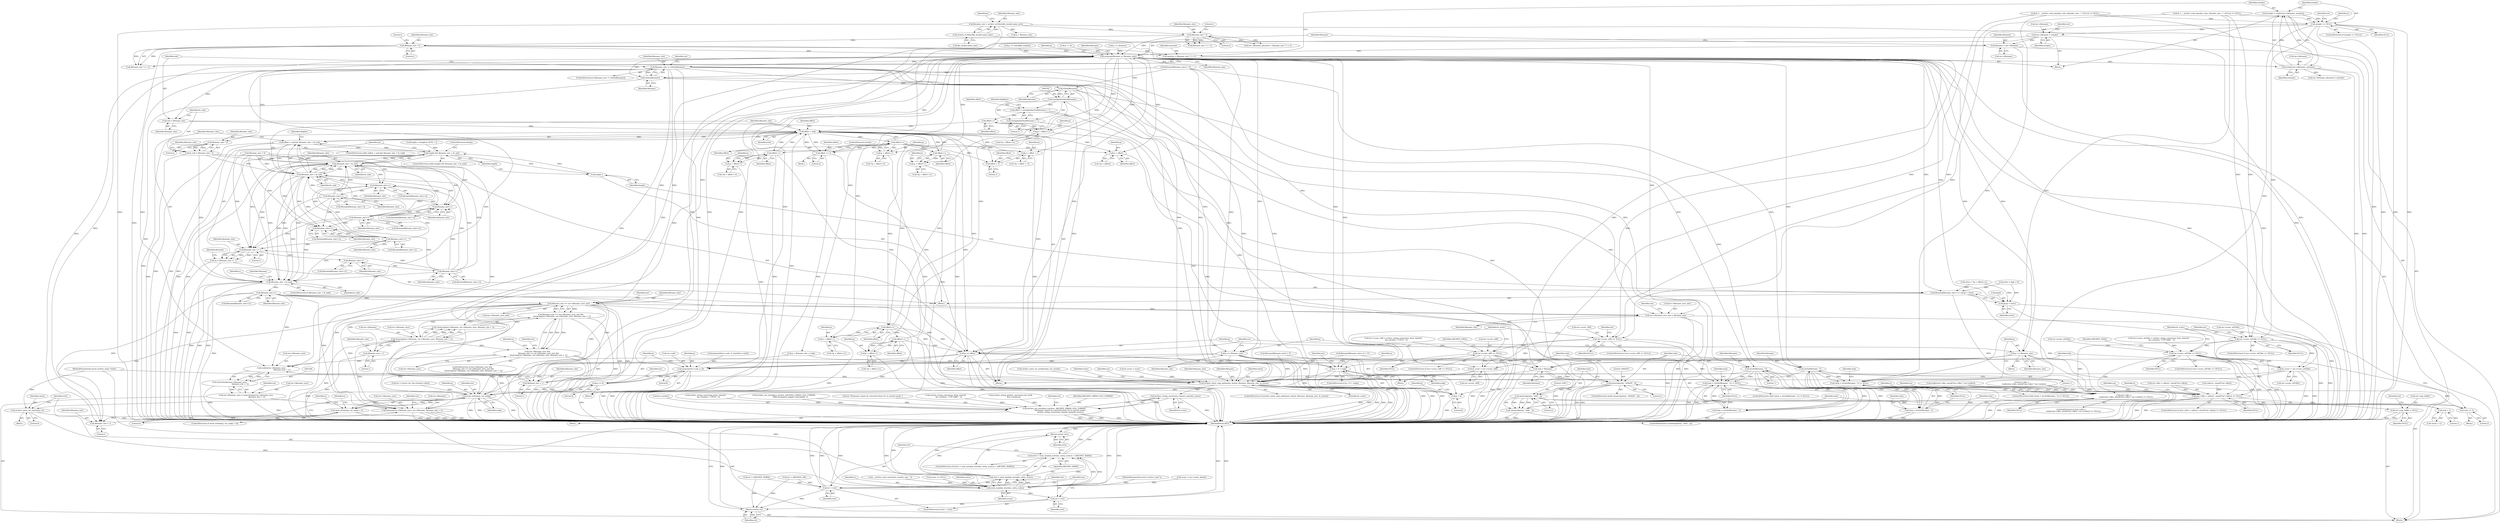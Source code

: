 digraph "0_libarchive_5562545b5562f6d12a4ef991fae158bf4ccf92b6@API" {
"1000664" [label="(Call,newptr = realloc(rar->filename, newsize))"];
"1000666" [label="(Call,realloc(rar->filename, newsize))"];
"1000657" [label="(Call,newsize = filename_size * 2 + 2)"];
"1000660" [label="(Call,filename_size * 2)"];
"1000650" [label="(Call,filename_size * 2)"];
"1000622" [label="(Call,filename_size = archive_le16dec(file_header.name_size))"];
"1000624" [label="(Call,archive_le16dec(file_header.name_size))"];
"1000672" [label="(Call,newptr == NULL)"];
"1000685" [label="(Call,rar->filename = newptr)"];
"1000695" [label="(Call,filename = rar->filename)"];
"1000700" [label="(Call,memcpy(filename, p, filename_size))"];
"1000717" [label="(Call,filename_size != strlen(filename))"];
"1000727" [label="(Call,end = filename_size)"];
"1000761" [label="(Call,offset < end)"];
"1000760" [label="(Call,offset < end && filename_size < fn_end)"];
"1000896" [label="(Call,length && filename_size < fn_end)"];
"1000924" [label="(Call,length--)"];
"1000777" [label="(Call,offset++)"];
"1000775" [label="(Call,p + offset++)"];
"1000807" [label="(Call,offset++)"];
"1000805" [label="(Call,p + offset++)"];
"1001007" [label="(Call,p += offset)"];
"1001344" [label="(Call,p + 8 > endp)"];
"1001377" [label="(Call,read_exttime(p, rar, endp))"];
"1001376" [label="(Call,read_exttime(p, rar, endp) < 0)"];
"1001345" [label="(Call,p + 8)"];
"1001359" [label="(Call,memcpy(rar->salt, p, 8))"];
"1001365" [label="(Call,p += 8)"];
"1000825" [label="(Call,offset++)"];
"1000823" [label="(Call,p + offset++)"];
"1000835" [label="(Call,p + offset + 1)"];
"1000837" [label="(Call,offset + 1)"];
"1000846" [label="(Call,p + offset)"];
"1000849" [label="(Call,offset += 2)"];
"1000863" [label="(Call,offset++)"];
"1000861" [label="(Call,p + offset++)"];
"1000875" [label="(Call,offset++)"];
"1000873" [label="(Call,p + offset++)"];
"1000732" [label="(Call,filename_size * 2)"];
"1000730" [label="(Call,fn_end = filename_size * 2)"];
"1000764" [label="(Call,filename_size < fn_end)"];
"1000796" [label="(Call,filename_size++)"];
"1000802" [label="(Call,filename_size++)"];
"1000814" [label="(Call,filename_size++)"];
"1000820" [label="(Call,filename_size++)"];
"1000832" [label="(Call,filename_size++)"];
"1000843" [label="(Call,filename_size++)"];
"1000898" [label="(Call,filename_size < fn_end)"];
"1000905" [label="(Call,filename_size >> 1)"];
"1000903" [label="(Call,cp = filename_size >> 1)"];
"1000911" [label="(Call,filename_size++)"];
"1000917" [label="(Call,filename_size++)"];
"1000928" [label="(Call,filename_size > fn_end)"];
"1000944" [label="(Call,filename_size++)"];
"1001084" [label="(Call,filename_size == rar->filename_save_size)"];
"1001083" [label="(Call,filename_size == rar->filename_save_size &&\n    !memcmp(rar->filename, rar->filename_save, filename_size + 1))"];
"1001079" [label="(Call,rar->filename_save &&\n    filename_size == rar->filename_save_size &&\n    !memcmp(rar->filename, rar->filename_save, filename_size + 1))"];
"1001247" [label="(Call,realloc(rar->filename_save,\n                                      filename_size + 1))"];
"1001245" [label="(Call,(char*)realloc(rar->filename_save,\n                                      filename_size + 1))"];
"1001241" [label="(Call,rar->filename_save = (char*)realloc(rar->filename_save,\n                                      filename_size + 1))"];
"1001254" [label="(Call,memcpy(rar->filename_save, rar->filename, filename_size + 1))"];
"1001090" [label="(Call,memcmp(rar->filename, rar->filename_save, filename_size + 1))"];
"1001089" [label="(Call,!memcmp(rar->filename, rar->filename_save, filename_size + 1))"];
"1001097" [label="(Call,filename_size + 1)"];
"1001251" [label="(Call,filename_size + 1)"];
"1001261" [label="(Call,filename_size + 1)"];
"1001264" [label="(Call,rar->filename_save_size = filename_size)"];
"1001661" [label="(Call,archive_entry_copy_pathname_l(entry, filename, filename_size, fn_sconv))"];
"1001688" [label="(Call,archive_string_conversion_charset_name(fn_sconv))"];
"1001681" [label="(Call,archive_set_error(&a->archive, ARCHIVE_ERRNO_FILE_FORMAT,\n                      \"Pathname cannot be converted from %s to current locale.\",\n                      archive_string_conversion_charset_name(fn_sconv)))"];
"1001707" [label="(Call,archive_entry_set_size(entry, 0))"];
"1001714" [label="(Call,read_symlink_stored(a, entry, sconv))"];
"1001711" [label="(Call,(ret2 = read_symlink_stored(a, entry, sconv)) < (ARCHIVE_WARN))"];
"1001712" [label="(Call,ret2 = read_symlink_stored(a, entry, sconv))"];
"1001719" [label="(Return,return ret2;)"];
"1001722" [label="(Call,ret > ret2)"];
"1001725" [label="(Call,ret = ret2)"];
"1001739" [label="(Return,return ret;)"];
"1001055" [label="(Call,p += filename_size)"];
"1000719" [label="(Call,strlen(filename))"];
"1000743" [label="(Call,strlen(filename))"];
"1000741" [label="(Call,(unsigned)strlen(filename))"];
"1000738" [label="(Call,offset = (unsigned)strlen(filename) + 1)"];
"1000751" [label="(Call,offset++)"];
"1000749" [label="(Call,p + offset++)"];
"1000740" [label="(Call,(unsigned)strlen(filename) + 1)"];
"1000983" [label="(Call,strp = filename)"];
"1000987" [label="(Call,memcmp(strp, \"\x00\x00\", 2))"];
"1000994" [label="(Call,memcmp(strp, \"\x00\\\", 2))"];
"1000993" [label="(Call,!memcmp(strp, \"\x00\\\", 2))"];
"1001000" [label="(Call,strp + 1)"];
"1001004" [label="(Call,strp += 2)"];
"1001047" [label="(Call,strchr(filename, '\\'))"];
"1001044" [label="(Call,(strp = strchr(filename, '\\')) != NULL)"];
"1001124" [label="(Call,(rar->dbo =\n        realloc(rar->dbo, sizeof(*rar->dbo) * rar->nodes)) == NULL)"];
"1001274" [label="(Call,(rar->dbo = calloc(1, sizeof(*rar->dbo))) == NULL)"];
"1001580" [label="(Call,rar->unp_buffer = NULL)"];
"1001045" [label="(Call,strp = strchr(filename, '\\'))"];
"1000914" [label="(Call,filename[filename_size++] = p[cp] + extra)"];
"1000919" [label="(Call,p[cp] + extra)"];
"1001067" [label="(Call,strchr(filename, '\\'))"];
"1001064" [label="(Call,(strp = strchr(filename, '\\')) != NULL)"];
"1001065" [label="(Call,strp = strchr(filename, '\\'))"];
"1001075" [label="(Call,p += filename_size)"];
"1000953" [label="(Call,rar->sconv_utf16be == NULL)"];
"1000971" [label="(Call,rar->sconv_utf16be == NULL)"];
"1000978" [label="(Call,fn_sconv = rar->sconv_utf16be)"];
"1001013" [label="(Call,rar->sconv_utf8 == NULL)"];
"1001031" [label="(Call,rar->sconv_utf8 == NULL)"];
"1001038" [label="(Call,fn_sconv = rar->sconv_utf8)"];
"1001360" [label="(Call,rar->salt)"];
"1000629" [label="(Call,p + filename_size > endp)"];
"1001682" [label="(Call,&a->archive)"];
"1001252" [label="(Identifier,filename_size)"];
"1000745" [label="(Literal,1)"];
"1001080" [label="(Call,rar->filename_save)"];
"1000118" [label="(MethodParameterIn,struct archive_read *a)"];
"1001053" [label="(Identifier,strp)"];
"1000888" [label="(Call,length = (length & 0x7f) + 2)"];
"1000731" [label="(Identifier,fn_end)"];
"1001256" [label="(Identifier,rar)"];
"1001057" [label="(Identifier,filename_size)"];
"1000997" [label="(Literal,2)"];
"1001069" [label="(Literal,'\\')"];
"1000690" [label="(Call,rar->filename_allocated = newsize)"];
"1001079" [label="(Call,rar->filename_save &&\n    filename_size == rar->filename_save_size &&\n    !memcmp(rar->filename, rar->filename_save, filename_size + 1))"];
"1000739" [label="(Identifier,offset)"];
"1001147" [label="(Identifier,a)"];
"1001342" [label="(Block,)"];
"1001377" [label="(Call,read_exttime(p, rar, endp))"];
"1000736" [label="(Identifier,filename_size)"];
"1001014" [label="(Call,rar->sconv_utf8)"];
"1001075" [label="(Call,p += filename_size)"];
"1000824" [label="(Identifier,p)"];
"1000664" [label="(Call,newptr = realloc(rar->filename, newsize))"];
"1001247" [label="(Call,realloc(rar->filename_save,\n                                      filename_size + 1))"];
"1000818" [label="(Call,filename[filename_size++])"];
"1000972" [label="(Call,rar->sconv_utf16be)"];
"1000743" [label="(Call,strlen(filename))"];
"1001255" [label="(Call,rar->filename_save)"];
"1001102" [label="(Identifier,a)"];
"1001023" [label="(Call,archive_string_conversion_from_charset(\n           &a->archive, \"UTF-8\", 1))"];
"1000984" [label="(Identifier,strp)"];
"1000991" [label="(Block,)"];
"1001348" [label="(Identifier,endp)"];
"1000834" [label="(Call,*(p + offset + 1))"];
"1000732" [label="(Call,filename_size * 2)"];
"1000906" [label="(Identifier,filename_size)"];
"1000832" [label="(Call,filename_size++)"];
"1000625" [label="(Call,file_header.name_size)"];
"1000975" [label="(Identifier,NULL)"];
"1000943" [label="(Identifier,filename)"];
"1001248" [label="(Call,rar->filename_save)"];
"1000954" [label="(Call,rar->sconv_utf16be)"];
"1001707" [label="(Call,archive_entry_set_size(entry, 0))"];
"1001724" [label="(Identifier,ret2)"];
"1000920" [label="(Call,p[cp])"];
"1001731" [label="(Identifier,rar)"];
"1001301" [label="(Identifier,rar)"];
"1000843" [label="(Call,filename_size++)"];
"1001662" [label="(Identifier,entry)"];
"1001242" [label="(Call,rar->filename_save)"];
"1001371" [label="(Identifier,rar)"];
"1001002" [label="(Literal,1)"];
"1000977" [label="(Identifier,ARCHIVE_FATAL)"];
"1001037" [label="(Identifier,ARCHIVE_FATAL)"];
"1001124" [label="(Call,(rar->dbo =\n        realloc(rar->dbo, sizeof(*rar->dbo) * rar->nodes)) == NULL)"];
"1000928" [label="(Call,filename_size > fn_end)"];
"1000761" [label="(Call,offset < end)"];
"1001046" [label="(Identifier,strp)"];
"1000718" [label="(Identifier,filename_size)"];
"1001092" [label="(Identifier,rar)"];
"1001584" [label="(Identifier,NULL)"];
"1001580" [label="(Call,rar->unp_buffer = NULL)"];
"1000860" [label="(Call,*(p + offset++))"];
"1000750" [label="(Identifier,p)"];
"1001727" [label="(Identifier,ret2)"];
"1000979" [label="(Identifier,fn_sconv)"];
"1000695" [label="(Call,filename = rar->filename)"];
"1001364" [label="(Literal,8)"];
"1001710" [label="(ControlStructure,if ((ret2 = read_symlink_stored(a, entry, sconv)) < (ARCHIVE_WARN)))"];
"1000765" [label="(Identifier,filename_size)"];
"1000687" [label="(Identifier,rar)"];
"1001345" [label="(Call,p + 8)"];
"1000666" [label="(Call,realloc(rar->filename, newsize))"];
"1000808" [label="(Identifier,offset)"];
"1000121" [label="(Block,)"];
"1001253" [label="(Literal,1)"];
"1000822" [label="(Call,*(p + offset++))"];
"1001045" [label="(Call,strp = strchr(filename, '\\'))"];
"1001712" [label="(Call,ret2 = read_symlink_stored(a, entry, sconv))"];
"1001741" [label="(MethodReturn,RET)"];
"1000988" [label="(Identifier,strp)"];
"1001078" [label="(ControlStructure,if (rar->filename_save &&\n    filename_size == rar->filename_save_size &&\n    !memcmp(rar->filename, rar->filename_save, filename_size + 1)))"];
"1000471" [label="(Call,archive_set_error(&a->archive, ARCHIVE_ERRNO_FILE_FORMAT,\n                      \"RAR encryption support unavailable.\"))"];
"1001660" [label="(ControlStructure,if (archive_entry_copy_pathname_l(entry, filename, filename_size, fn_sconv)))"];
"1001687" [label="(Literal,\"Pathname cannot be converted from %s to current locale.\")"];
"1001243" [label="(Identifier,rar)"];
"1000696" [label="(Identifier,filename)"];
"1001089" [label="(Call,!memcmp(rar->filename, rar->filename_save, filename_size + 1))"];
"1000863" [label="(Call,offset++)"];
"1000897" [label="(Identifier,length)"];
"1000980" [label="(Call,rar->sconv_utf16be)"];
"1000622" [label="(Call,filename_size = archive_le16dec(file_header.name_size))"];
"1000686" [label="(Call,rar->filename)"];
"1000776" [label="(Identifier,p)"];
"1001271" [label="(Identifier,rar)"];
"1000839" [label="(Literal,1)"];
"1001043" [label="(ControlStructure,while ((strp = strchr(filename, '\\')) != NULL))"];
"1001005" [label="(Identifier,strp)"];
"1001059" [label="(Block,)"];
"1000944" [label="(Call,filename_size++)"];
"1000735" [label="(Call,filename_size = 0)"];
"1000947" [label="(Call,filename[filename_size] = '\0')"];
"1000674" [label="(Identifier,NULL)"];
"1000717" [label="(Call,filename_size != strlen(filename))"];
"1000812" [label="(Call,filename[filename_size++])"];
"1000749" [label="(Call,p + offset++)"];
"1000425" [label="(Call,p += sizeof(file_header))"];
"1001359" [label="(Call,memcpy(rar->salt, p, 8))"];
"1001157" [label="(Identifier,rar)"];
"1001076" [label="(Identifier,p)"];
"1000702" [label="(Identifier,p)"];
"1001035" [label="(Identifier,NULL)"];
"1001032" [label="(Call,rar->sconv_utf8)"];
"1000797" [label="(Identifier,filename_size)"];
"1000651" [label="(Identifier,filename_size)"];
"1000926" [label="(ControlStructure,break;)"];
"1000727" [label="(Call,end = filename_size)"];
"1001581" [label="(Call,rar->unp_buffer)"];
"1001291" [label="(Identifier,a)"];
"1000959" [label="(Call,rar->sconv_utf16be = archive_string_conversion_from_charset(\n           &a->archive, \"UTF-16BE\", 1))"];
"1000663" [label="(Literal,2)"];
"1001070" [label="(Identifier,NULL)"];
"1001688" [label="(Call,archive_string_conversion_charset_name(fn_sconv))"];
"1000963" [label="(Call,archive_string_conversion_from_charset(\n           &a->archive, \"UTF-16BE\", 1))"];
"1001286" [label="(Identifier,NULL)"];
"1001361" [label="(Identifier,rar)"];
"1000704" [label="(Call,filename[filename_size] = '\0')"];
"1000183" [label="(Call,sconv = rar->sconv_default)"];
"1000805" [label="(Call,p + offset++)"];
"1000747" [label="(Identifier,highbyte)"];
"1000900" [label="(Identifier,fn_end)"];
"1000624" [label="(Call,archive_le16dec(file_header.name_size))"];
"1000173" [label="(Call,archive_string_default_conversion_for_read(\n            &(a->archive)))"];
"1001266" [label="(Identifier,rar)"];
"1000734" [label="(Literal,2)"];
"1000740" [label="(Call,(unsigned)strlen(filename) + 1)"];
"1001019" [label="(Call,rar->sconv_utf8 = archive_string_conversion_from_charset(\n           &a->archive, \"UTF-8\", 1))"];
"1000983" [label="(Call,strp = filename)"];
"1001066" [label="(Identifier,strp)"];
"1001720" [label="(Identifier,ret2)"];
"1001376" [label="(Call,read_exttime(p, rar, endp) < 0)"];
"1001004" [label="(Call,strp += 2)"];
"1001021" [label="(Identifier,rar)"];
"1000909" [label="(Call,filename[filename_size++])"];
"1001055" [label="(Call,p += filename_size)"];
"1000826" [label="(Identifier,offset)"];
"1000144" [label="(Call,rar = (struct rar *)(a->format->data))"];
"1000741" [label="(Call,(unsigned)strlen(filename))"];
"1000733" [label="(Identifier,filename_size)"];
"1001085" [label="(Identifier,filename_size)"];
"1000904" [label="(Identifier,cp)"];
"1000883" [label="(Call,extra = high = 0)"];
"1001047" [label="(Call,strchr(filename, '\\'))"];
"1000847" [label="(Identifier,p)"];
"1000907" [label="(Literal,1)"];
"1001261" [label="(Call,filename_size + 1)"];
"1000864" [label="(Identifier,offset)"];
"1000995" [label="(Identifier,strp)"];
"1000719" [label="(Call,strlen(filename))"];
"1001719" [label="(Return,return ret2;)"];
"1000728" [label="(Identifier,end)"];
"1000914" [label="(Call,filename[filename_size++] = p[cp] + extra)"];
"1000796" [label="(Call,filename_size++)"];
"1001353" [label="(Identifier,a)"];
"1001718" [label="(Identifier,ARCHIVE_WARN)"];
"1000837" [label="(Call,offset + 1)"];
"1000762" [label="(Identifier,offset)"];
"1000658" [label="(Identifier,newsize)"];
"1000791" [label="(Block,)"];
"1000654" [label="(Block,)"];
"1000667" [label="(Call,rar->filename)"];
"1001740" [label="(Identifier,ret)"];
"1000794" [label="(Call,filename[filename_size++])"];
"1001099" [label="(Literal,1)"];
"1000989" [label="(Literal,\"\x00\x00\")"];
"1000917" [label="(Call,filename_size++)"];
"1000665" [label="(Identifier,newptr)"];
"1001086" [label="(Call,rar->filename_save_size)"];
"1001254" [label="(Call,memcpy(rar->filename_save, rar->filename, filename_size + 1))"];
"1000833" [label="(Identifier,filename_size)"];
"1000512" [label="(Call,p += 4)"];
"1000759" [label="(ControlStructure,while (offset < end && filename_size < fn_end))"];
"1000766" [label="(Identifier,fn_end)"];
"1001000" [label="(Call,strp + 1)"];
"1001661" [label="(Call,archive_entry_copy_pathname_l(entry, filename, filename_size, fn_sconv))"];
"1000653" [label="(Literal,2)"];
"1001064" [label="(Call,(strp = strchr(filename, '\\')) != NULL)"];
"1001691" [label="(Identifier,ret)"];
"1000925" [label="(Identifier,length)"];
"1000861" [label="(Call,p + offset++)"];
"1000807" [label="(Call,offset++)"];
"1000851" [label="(Literal,2)"];
"1001386" [label="(Identifier,a)"];
"1001040" [label="(Call,rar->sconv_utf8)"];
"1001038" [label="(Call,fn_sconv = rar->sconv_utf8)"];
"1000845" [label="(Call,*(p + offset))"];
"1000915" [label="(Call,filename[filename_size++])"];
"1000763" [label="(Identifier,end)"];
"1001241" [label="(Call,rar->filename_save = (char*)realloc(rar->filename_save,\n                                      filename_size + 1))"];
"1001655" [label="(Call,archive_entry_set_mode(entry, rar->mode))"];
"1001142" [label="(Identifier,NULL)"];
"1000631" [label="(Identifier,p)"];
"1001049" [label="(Literal,'\\')"];
"1000697" [label="(Call,rar->filename)"];
"1000953" [label="(Call,rar->sconv_utf16be == NULL)"];
"1000910" [label="(Identifier,filename)"];
"1000748" [label="(Call,*(p + offset++))"];
"1000660" [label="(Call,filename_size * 2)"];
"1000870" [label="(Call,extra = *(p + offset++))"];
"1001013" [label="(Call,rar->sconv_utf8 == NULL)"];
"1000872" [label="(Call,*(p + offset++))"];
"1001726" [label="(Identifier,ret)"];
"1000645" [label="(Call,rar->filename_allocated < filename_size * 2 + 2)"];
"1001258" [label="(Call,rar->filename)"];
"1001363" [label="(Identifier,p)"];
"1000760" [label="(Call,offset < end && filename_size < fn_end)"];
"1001129" [label="(Call,realloc(rar->dbo, sizeof(*rar->dbo) * rar->nodes))"];
"1000806" [label="(Identifier,p)"];
"1000970" [label="(ControlStructure,if (rar->sconv_utf16be == NULL))"];
"1000630" [label="(Call,p + filename_size)"];
"1000738" [label="(Call,offset = (unsigned)strlen(filename) + 1)"];
"1001123" [label="(ControlStructure,if ((rar->dbo =\n        realloc(rar->dbo, sizeof(*rar->dbo) * rar->nodes)) == NULL))"];
"1000804" [label="(Call,*(p + offset++))"];
"1001264" [label="(Call,rar->filename_save_size = filename_size)"];
"1000875" [label="(Call,offset++)"];
"1001268" [label="(Identifier,filename_size)"];
"1000927" [label="(ControlStructure,if (filename_size > fn_end))"];
"1000994" [label="(Call,memcmp(strp, \"\x00\\\", 2))"];
"1000978" [label="(Call,fn_sconv = rar->sconv_utf16be)"];
"1000849" [label="(Call,offset += 2)"];
"1000873" [label="(Call,p + offset++)"];
"1000918" [label="(Identifier,filename_size)"];
"1000952" [label="(ControlStructure,if (rar->sconv_utf16be == NULL))"];
"1000961" [label="(Identifier,rar)"];
"1001007" [label="(Call,p += offset)"];
"1000876" [label="(Identifier,offset)"];
"1000901" [label="(Block,)"];
"1000996" [label="(Literal,\"\x00\\\")"];
"1000957" [label="(Identifier,NULL)"];
"1000935" [label="(Identifier,a)"];
"1000751" [label="(Call,offset++)"];
"1000700" [label="(Call,memcpy(filename, p, filename_size))"];
"1000752" [label="(Identifier,offset)"];
"1000679" [label="(Identifier,a)"];
"1001378" [label="(Identifier,p)"];
"1000366" [label="(Call,(h = __archive_read_ahead(a, (size_t)header_size - 7, NULL)) == NULL)"];
"1000770" [label="(Identifier,flagbits)"];
"1001097" [label="(Call,filename_size + 1)"];
"1001690" [label="(Call,ret = (ARCHIVE_WARN))"];
"1000850" [label="(Identifier,offset)"];
"1000119" [label="(MethodParameterIn,struct archive_entry *entry)"];
"1000595" [label="(Call,(h = __archive_read_ahead(a, (size_t)header_size - 7, NULL)) == NULL)"];
"1000930" [label="(Identifier,fn_end)"];
"1001715" [label="(Identifier,a)"];
"1000659" [label="(Call,filename_size * 2 + 2)"];
"1001587" [label="(Identifier,rar)"];
"1000672" [label="(Call,newptr == NULL)"];
"1001717" [label="(Identifier,sconv)"];
"1001098" [label="(Identifier,filename_size)"];
"1000846" [label="(Call,p + offset)"];
"1000945" [label="(Identifier,filename_size)"];
"1001392" [label="(Call,__archive_read_consume(a, header_size - 7))"];
"1001367" [label="(Literal,8)"];
"1000903" [label="(Call,cp = filename_size >> 1)"];
"1000971" [label="(Call,rar->sconv_utf16be == NULL)"];
"1000835" [label="(Call,p + offset + 1)"];
"1000919" [label="(Call,p[cp] + extra)"];
"1001665" [label="(Identifier,fn_sconv)"];
"1000823" [label="(Call,p + offset++)"];
"1001083" [label="(Call,filename_size == rar->filename_save_size &&\n    !memcmp(rar->filename, rar->filename_save, filename_size + 1))"];
"1001381" [label="(Literal,0)"];
"1001091" [label="(Call,rar->filename)"];
"1000814" [label="(Call,filename_size++)"];
"1000844" [label="(Identifier,filename_size)"];
"1001681" [label="(Call,archive_set_error(&a->archive, ARCHIVE_ERRNO_FILE_FORMAT,\n                      \"Pathname cannot be converted from %s to current locale.\",\n                      archive_string_conversion_charset_name(fn_sconv)))"];
"1001711" [label="(Call,(ret2 = read_symlink_stored(a, entry, sconv)) < (ARCHIVE_WARN))"];
"1000650" [label="(Call,filename_size * 2)"];
"1001263" [label="(Literal,1)"];
"1000661" [label="(Identifier,filename_size)"];
"1000304" [label="(Call,memset(&rar->salt, 0, sizeof(rar->salt)))"];
"1001686" [label="(Identifier,ARCHIVE_ERRNO_FILE_FORMAT)"];
"1001380" [label="(Identifier,endp)"];
"1000874" [label="(Identifier,p)"];
"1001056" [label="(Identifier,p)"];
"1001090" [label="(Call,memcmp(rar->filename, rar->filename_save, filename_size + 1))"];
"1001275" [label="(Call,rar->dbo = calloc(1, sizeof(*rar->dbo)))"];
"1000800" [label="(Call,filename[filename_size++])"];
"1000905" [label="(Call,filename_size >> 1)"];
"1000941" [label="(Call,filename[filename_size++] = '\0')"];
"1000929" [label="(Identifier,filename_size)"];
"1000911" [label="(Call,filename_size++)"];
"1000852" [label="(ControlStructure,break;)"];
"1001343" [label="(ControlStructure,if (p + 8 > endp))"];
"1001251" [label="(Call,filename_size + 1)"];
"1001669" [label="(Identifier,errno)"];
"1000898" [label="(Call,filename_size < fn_end)"];
"1000802" [label="(Call,filename_size++)"];
"1000701" [label="(Identifier,filename)"];
"1001030" [label="(ControlStructure,if (rar->sconv_utf8 == NULL))"];
"1000720" [label="(Identifier,filename)"];
"1001379" [label="(Identifier,rar)"];
"1000673" [label="(Identifier,newptr)"];
"1000838" [label="(Identifier,offset)"];
"1000895" [label="(ControlStructure,while (length && filename_size < fn_end))"];
"1000652" [label="(Literal,2)"];
"1000657" [label="(Call,newsize = filename_size * 2 + 2)"];
"1000778" [label="(Identifier,offset)"];
"1001084" [label="(Call,filename_size == rar->filename_save_size)"];
"1001017" [label="(Identifier,NULL)"];
"1000744" [label="(Identifier,filename)"];
"1000706" [label="(Identifier,filename)"];
"1001031" [label="(Call,rar->sconv_utf8 == NULL)"];
"1000623" [label="(Identifier,filename_size)"];
"1000685" [label="(Call,rar->filename = newptr)"];
"1000848" [label="(Identifier,offset)"];
"1001245" [label="(Call,(char*)realloc(rar->filename_save,\n                                      filename_size + 1))"];
"1001697" [label="(Identifier,rar)"];
"1000841" [label="(Call,filename[filename_size++])"];
"1000815" [label="(Identifier,filename_size)"];
"1000689" [label="(Identifier,newptr)"];
"1001723" [label="(Identifier,ret)"];
"1001666" [label="(Block,)"];
"1001006" [label="(Literal,2)"];
"1001701" [label="(Block,)"];
"1001008" [label="(Identifier,p)"];
"1001365" [label="(Call,p += 8)"];
"1001274" [label="(Call,(rar->dbo = calloc(1, sizeof(*rar->dbo))) == NULL)"];
"1001073" [label="(Identifier,strp)"];
"1001273" [label="(ControlStructure,if ((rar->dbo = calloc(1, sizeof(*rar->dbo))) == NULL))"];
"1000836" [label="(Identifier,p)"];
"1001001" [label="(Identifier,strp)"];
"1000662" [label="(Literal,2)"];
"1001094" [label="(Call,rar->filename_save)"];
"1000649" [label="(Call,filename_size * 2 + 2)"];
"1001689" [label="(Identifier,fn_sconv)"];
"1001015" [label="(Identifier,rar)"];
"1000671" [label="(ControlStructure,if (newptr == NULL))"];
"1000912" [label="(Identifier,filename_size)"];
"1001344" [label="(Call,p + 8 > endp)"];
"1000159" [label="(Call,sconv == NULL)"];
"1000140" [label="(Call,ret = (ARCHIVE_OK))"];
"1001725" [label="(Call,ret = ret2)"];
"1001060" [label="(Call,fn_sconv = sconv)"];
"1000999" [label="(Call,*(strp + 1))"];
"1000899" [label="(Identifier,filename_size)"];
"1001721" [label="(ControlStructure,if (ret > ret2))"];
"1001125" [label="(Call,rar->dbo =\n        realloc(rar->dbo, sizeof(*rar->dbo) * rar->nodes))"];
"1001009" [label="(Identifier,offset)"];
"1001375" [label="(ControlStructure,if (read_exttime(p, rar, endp) < 0))"];
"1000692" [label="(Identifier,rar)"];
"1000764" [label="(Call,filename_size < fn_end)"];
"1000821" [label="(Identifier,filename_size)"];
"1000721" [label="(Block,)"];
"1001366" [label="(Identifier,p)"];
"1001011" [label="(Block,)"];
"1000774" [label="(Call,*(p + offset++))"];
"1001262" [label="(Identifier,filename_size)"];
"1001346" [label="(Identifier,p)"];
"1001039" [label="(Identifier,fn_sconv)"];
"1001739" [label="(Return,return ret;)"];
"1000985" [label="(Identifier,filename)"];
"1001063" [label="(ControlStructure,while ((strp = strchr(filename, '\\')) != NULL))"];
"1001081" [label="(Identifier,rar)"];
"1000803" [label="(Identifier,filename_size)"];
"1000777" [label="(Call,offset++)"];
"1000730" [label="(Call,fn_end = filename_size * 2)"];
"1001708" [label="(Identifier,entry)"];
"1000942" [label="(Call,filename[filename_size++])"];
"1001714" [label="(Call,read_symlink_stored(a, entry, sconv))"];
"1000986" [label="(ControlStructure,while (memcmp(strp, \"\x00\x00\", 2)))"];
"1000830" [label="(Call,filename[filename_size++])"];
"1001265" [label="(Call,rar->filename_save_size)"];
"1000987" [label="(Call,memcmp(strp, \"\x00\x00\", 2))"];
"1001012" [label="(ControlStructure,if (rar->sconv_utf8 == NULL))"];
"1000619" [label="(Call,p += distance)"];
"1001067" [label="(Call,strchr(filename, '\\'))"];
"1001716" [label="(Identifier,entry)"];
"1001279" [label="(Call,calloc(1, sizeof(*rar->dbo)))"];
"1000990" [label="(Literal,2)"];
"1001713" [label="(Identifier,ret2)"];
"1001347" [label="(Literal,8)"];
"1000896" [label="(Call,length && filename_size < fn_end)"];
"1001393" [label="(Identifier,a)"];
"1000992" [label="(ControlStructure,if (!memcmp(strp, \"\x00\\\", 2)))"];
"1001044" [label="(Call,(strp = strchr(filename, '\\')) != NULL)"];
"1001664" [label="(Identifier,filename_size)"];
"1000923" [label="(Identifier,extra)"];
"1000703" [label="(Identifier,filename_size)"];
"1000670" [label="(Identifier,newsize)"];
"1000993" [label="(Call,!memcmp(strp, \"\x00\\\", 2))"];
"1000924" [label="(Call,length--)"];
"1000825" [label="(Call,offset++)"];
"1000862" [label="(Identifier,p)"];
"1001068" [label="(Identifier,filename)"];
"1001048" [label="(Identifier,filename)"];
"1001065" [label="(Call,strp = strchr(filename, '\\'))"];
"1001722" [label="(Call,ret > ret2)"];
"1000775" [label="(Call,p + offset++)"];
"1000716" [label="(ControlStructure,if (filename_size != strlen(filename)))"];
"1001050" [label="(Identifier,NULL)"];
"1001077" [label="(Identifier,filename_size)"];
"1000820" [label="(Call,filename_size++)"];
"1001709" [label="(Literal,0)"];
"1000729" [label="(Identifier,filename_size)"];
"1001663" [label="(Identifier,filename)"];
"1000664" -> "1000654"  [label="AST: "];
"1000664" -> "1000666"  [label="CFG: "];
"1000665" -> "1000664"  [label="AST: "];
"1000666" -> "1000664"  [label="AST: "];
"1000673" -> "1000664"  [label="CFG: "];
"1000664" -> "1001741"  [label="DDG: "];
"1000666" -> "1000664"  [label="DDG: "];
"1000666" -> "1000664"  [label="DDG: "];
"1000664" -> "1000672"  [label="DDG: "];
"1000666" -> "1000670"  [label="CFG: "];
"1000667" -> "1000666"  [label="AST: "];
"1000670" -> "1000666"  [label="AST: "];
"1000666" -> "1001741"  [label="DDG: "];
"1000666" -> "1001741"  [label="DDG: "];
"1000657" -> "1000666"  [label="DDG: "];
"1000666" -> "1000690"  [label="DDG: "];
"1000657" -> "1000654"  [label="AST: "];
"1000657" -> "1000659"  [label="CFG: "];
"1000658" -> "1000657"  [label="AST: "];
"1000659" -> "1000657"  [label="AST: "];
"1000665" -> "1000657"  [label="CFG: "];
"1000657" -> "1001741"  [label="DDG: "];
"1000660" -> "1000657"  [label="DDG: "];
"1000660" -> "1000657"  [label="DDG: "];
"1000660" -> "1000659"  [label="AST: "];
"1000660" -> "1000662"  [label="CFG: "];
"1000661" -> "1000660"  [label="AST: "];
"1000662" -> "1000660"  [label="AST: "];
"1000663" -> "1000660"  [label="CFG: "];
"1000660" -> "1001741"  [label="DDG: "];
"1000660" -> "1000659"  [label="DDG: "];
"1000660" -> "1000659"  [label="DDG: "];
"1000650" -> "1000660"  [label="DDG: "];
"1000660" -> "1000700"  [label="DDG: "];
"1000650" -> "1000649"  [label="AST: "];
"1000650" -> "1000652"  [label="CFG: "];
"1000651" -> "1000650"  [label="AST: "];
"1000652" -> "1000650"  [label="AST: "];
"1000653" -> "1000650"  [label="CFG: "];
"1000650" -> "1000645"  [label="DDG: "];
"1000650" -> "1000645"  [label="DDG: "];
"1000650" -> "1000649"  [label="DDG: "];
"1000650" -> "1000649"  [label="DDG: "];
"1000622" -> "1000650"  [label="DDG: "];
"1000650" -> "1000700"  [label="DDG: "];
"1000622" -> "1000121"  [label="AST: "];
"1000622" -> "1000624"  [label="CFG: "];
"1000623" -> "1000622"  [label="AST: "];
"1000624" -> "1000622"  [label="AST: "];
"1000631" -> "1000622"  [label="CFG: "];
"1000622" -> "1001741"  [label="DDG: "];
"1000624" -> "1000622"  [label="DDG: "];
"1000622" -> "1000629"  [label="DDG: "];
"1000622" -> "1000630"  [label="DDG: "];
"1000624" -> "1000625"  [label="CFG: "];
"1000625" -> "1000624"  [label="AST: "];
"1000624" -> "1001741"  [label="DDG: "];
"1000672" -> "1000671"  [label="AST: "];
"1000672" -> "1000674"  [label="CFG: "];
"1000673" -> "1000672"  [label="AST: "];
"1000674" -> "1000672"  [label="AST: "];
"1000679" -> "1000672"  [label="CFG: "];
"1000687" -> "1000672"  [label="CFG: "];
"1000672" -> "1001741"  [label="DDG: "];
"1000672" -> "1001741"  [label="DDG: "];
"1000672" -> "1001741"  [label="DDG: "];
"1000366" -> "1000672"  [label="DDG: "];
"1000595" -> "1000672"  [label="DDG: "];
"1000672" -> "1000685"  [label="DDG: "];
"1000672" -> "1000953"  [label="DDG: "];
"1000672" -> "1001013"  [label="DDG: "];
"1000672" -> "1001064"  [label="DDG: "];
"1000685" -> "1000654"  [label="AST: "];
"1000685" -> "1000689"  [label="CFG: "];
"1000686" -> "1000685"  [label="AST: "];
"1000689" -> "1000685"  [label="AST: "];
"1000692" -> "1000685"  [label="CFG: "];
"1000685" -> "1001741"  [label="DDG: "];
"1000685" -> "1000695"  [label="DDG: "];
"1000685" -> "1001090"  [label="DDG: "];
"1000685" -> "1001254"  [label="DDG: "];
"1000695" -> "1000121"  [label="AST: "];
"1000695" -> "1000697"  [label="CFG: "];
"1000696" -> "1000695"  [label="AST: "];
"1000697" -> "1000695"  [label="AST: "];
"1000701" -> "1000695"  [label="CFG: "];
"1000695" -> "1001741"  [label="DDG: "];
"1000695" -> "1000700"  [label="DDG: "];
"1000700" -> "1000121"  [label="AST: "];
"1000700" -> "1000703"  [label="CFG: "];
"1000701" -> "1000700"  [label="AST: "];
"1000702" -> "1000700"  [label="AST: "];
"1000703" -> "1000700"  [label="AST: "];
"1000706" -> "1000700"  [label="CFG: "];
"1000700" -> "1001741"  [label="DDG: "];
"1000700" -> "1001741"  [label="DDG: "];
"1000512" -> "1000700"  [label="DDG: "];
"1000425" -> "1000700"  [label="DDG: "];
"1000619" -> "1000700"  [label="DDG: "];
"1000700" -> "1000717"  [label="DDG: "];
"1000700" -> "1000719"  [label="DDG: "];
"1000700" -> "1000749"  [label="DDG: "];
"1000700" -> "1000775"  [label="DDG: "];
"1000700" -> "1000805"  [label="DDG: "];
"1000700" -> "1000823"  [label="DDG: "];
"1000700" -> "1000835"  [label="DDG: "];
"1000700" -> "1000846"  [label="DDG: "];
"1000700" -> "1000861"  [label="DDG: "];
"1000700" -> "1000873"  [label="DDG: "];
"1000700" -> "1000914"  [label="DDG: "];
"1000700" -> "1000919"  [label="DDG: "];
"1000700" -> "1001007"  [label="DDG: "];
"1000700" -> "1001055"  [label="DDG: "];
"1000700" -> "1001067"  [label="DDG: "];
"1000700" -> "1001075"  [label="DDG: "];
"1000700" -> "1001075"  [label="DDG: "];
"1000700" -> "1001084"  [label="DDG: "];
"1000700" -> "1001247"  [label="DDG: "];
"1000700" -> "1001251"  [label="DDG: "];
"1000700" -> "1001254"  [label="DDG: "];
"1000700" -> "1001261"  [label="DDG: "];
"1000700" -> "1001264"  [label="DDG: "];
"1000700" -> "1001344"  [label="DDG: "];
"1000700" -> "1001345"  [label="DDG: "];
"1000700" -> "1001359"  [label="DDG: "];
"1000700" -> "1001365"  [label="DDG: "];
"1000700" -> "1001377"  [label="DDG: "];
"1000700" -> "1001661"  [label="DDG: "];
"1000717" -> "1000716"  [label="AST: "];
"1000717" -> "1000719"  [label="CFG: "];
"1000718" -> "1000717"  [label="AST: "];
"1000719" -> "1000717"  [label="AST: "];
"1000728" -> "1000717"  [label="CFG: "];
"1001015" -> "1000717"  [label="CFG: "];
"1000717" -> "1001741"  [label="DDG: "];
"1000717" -> "1001741"  [label="DDG: "];
"1000717" -> "1001741"  [label="DDG: "];
"1000719" -> "1000717"  [label="DDG: "];
"1000717" -> "1000727"  [label="DDG: "];
"1000717" -> "1000732"  [label="DDG: "];
"1000717" -> "1001055"  [label="DDG: "];
"1000717" -> "1001084"  [label="DDG: "];
"1000717" -> "1001247"  [label="DDG: "];
"1000717" -> "1001251"  [label="DDG: "];
"1000717" -> "1001254"  [label="DDG: "];
"1000717" -> "1001261"  [label="DDG: "];
"1000717" -> "1001264"  [label="DDG: "];
"1000717" -> "1001661"  [label="DDG: "];
"1000727" -> "1000721"  [label="AST: "];
"1000727" -> "1000729"  [label="CFG: "];
"1000728" -> "1000727"  [label="AST: "];
"1000729" -> "1000727"  [label="AST: "];
"1000731" -> "1000727"  [label="CFG: "];
"1000727" -> "1000761"  [label="DDG: "];
"1000761" -> "1000760"  [label="AST: "];
"1000761" -> "1000763"  [label="CFG: "];
"1000762" -> "1000761"  [label="AST: "];
"1000763" -> "1000761"  [label="AST: "];
"1000765" -> "1000761"  [label="CFG: "];
"1000760" -> "1000761"  [label="CFG: "];
"1000761" -> "1001741"  [label="DDG: "];
"1000761" -> "1001741"  [label="DDG: "];
"1000761" -> "1000760"  [label="DDG: "];
"1000761" -> "1000760"  [label="DDG: "];
"1000807" -> "1000761"  [label="DDG: "];
"1000849" -> "1000761"  [label="DDG: "];
"1000863" -> "1000761"  [label="DDG: "];
"1000751" -> "1000761"  [label="DDG: "];
"1000875" -> "1000761"  [label="DDG: "];
"1000825" -> "1000761"  [label="DDG: "];
"1000777" -> "1000761"  [label="DDG: "];
"1000761" -> "1000777"  [label="DDG: "];
"1000761" -> "1000807"  [label="DDG: "];
"1000761" -> "1000825"  [label="DDG: "];
"1000761" -> "1000835"  [label="DDG: "];
"1000761" -> "1000837"  [label="DDG: "];
"1000761" -> "1000846"  [label="DDG: "];
"1000761" -> "1000849"  [label="DDG: "];
"1000761" -> "1000863"  [label="DDG: "];
"1000761" -> "1001007"  [label="DDG: "];
"1000760" -> "1000759"  [label="AST: "];
"1000760" -> "1000764"  [label="CFG: "];
"1000764" -> "1000760"  [label="AST: "];
"1000770" -> "1000760"  [label="CFG: "];
"1000929" -> "1000760"  [label="CFG: "];
"1000760" -> "1001741"  [label="DDG: "];
"1000760" -> "1001741"  [label="DDG: "];
"1000760" -> "1001741"  [label="DDG: "];
"1000764" -> "1000760"  [label="DDG: "];
"1000764" -> "1000760"  [label="DDG: "];
"1000896" -> "1000760"  [label="DDG: "];
"1000760" -> "1000896"  [label="DDG: "];
"1000896" -> "1000895"  [label="AST: "];
"1000896" -> "1000897"  [label="CFG: "];
"1000896" -> "1000898"  [label="CFG: "];
"1000897" -> "1000896"  [label="AST: "];
"1000898" -> "1000896"  [label="AST: "];
"1000904" -> "1000896"  [label="CFG: "];
"1000926" -> "1000896"  [label="CFG: "];
"1000896" -> "1001741"  [label="DDG: "];
"1000896" -> "1001741"  [label="DDG: "];
"1000896" -> "1001741"  [label="DDG: "];
"1000924" -> "1000896"  [label="DDG: "];
"1000888" -> "1000896"  [label="DDG: "];
"1000898" -> "1000896"  [label="DDG: "];
"1000898" -> "1000896"  [label="DDG: "];
"1000896" -> "1000924"  [label="DDG: "];
"1000924" -> "1000901"  [label="AST: "];
"1000924" -> "1000925"  [label="CFG: "];
"1000925" -> "1000924"  [label="AST: "];
"1000897" -> "1000924"  [label="CFG: "];
"1000777" -> "1000775"  [label="AST: "];
"1000777" -> "1000778"  [label="CFG: "];
"1000778" -> "1000777"  [label="AST: "];
"1000775" -> "1000777"  [label="CFG: "];
"1000777" -> "1000775"  [label="DDG: "];
"1000777" -> "1000807"  [label="DDG: "];
"1000777" -> "1000825"  [label="DDG: "];
"1000777" -> "1000835"  [label="DDG: "];
"1000777" -> "1000837"  [label="DDG: "];
"1000777" -> "1000846"  [label="DDG: "];
"1000777" -> "1000849"  [label="DDG: "];
"1000777" -> "1000863"  [label="DDG: "];
"1000775" -> "1000774"  [label="AST: "];
"1000776" -> "1000775"  [label="AST: "];
"1000774" -> "1000775"  [label="CFG: "];
"1000775" -> "1001741"  [label="DDG: "];
"1000807" -> "1000805"  [label="AST: "];
"1000807" -> "1000808"  [label="CFG: "];
"1000808" -> "1000807"  [label="AST: "];
"1000805" -> "1000807"  [label="CFG: "];
"1000807" -> "1001741"  [label="DDG: "];
"1000807" -> "1000805"  [label="DDG: "];
"1000807" -> "1001007"  [label="DDG: "];
"1000805" -> "1000804"  [label="AST: "];
"1000806" -> "1000805"  [label="AST: "];
"1000804" -> "1000805"  [label="CFG: "];
"1000805" -> "1001741"  [label="DDG: "];
"1001007" -> "1000721"  [label="AST: "];
"1001007" -> "1001009"  [label="CFG: "];
"1001008" -> "1001007"  [label="AST: "];
"1001009" -> "1001007"  [label="AST: "];
"1001081" -> "1001007"  [label="CFG: "];
"1001007" -> "1001741"  [label="DDG: "];
"1001007" -> "1001741"  [label="DDG: "];
"1000849" -> "1001007"  [label="DDG: "];
"1000863" -> "1001007"  [label="DDG: "];
"1000875" -> "1001007"  [label="DDG: "];
"1000825" -> "1001007"  [label="DDG: "];
"1001007" -> "1001344"  [label="DDG: "];
"1001007" -> "1001345"  [label="DDG: "];
"1001007" -> "1001359"  [label="DDG: "];
"1001007" -> "1001377"  [label="DDG: "];
"1001344" -> "1001343"  [label="AST: "];
"1001344" -> "1001348"  [label="CFG: "];
"1001345" -> "1001344"  [label="AST: "];
"1001348" -> "1001344"  [label="AST: "];
"1001353" -> "1001344"  [label="CFG: "];
"1001361" -> "1001344"  [label="CFG: "];
"1001344" -> "1001741"  [label="DDG: "];
"1001344" -> "1001741"  [label="DDG: "];
"1001344" -> "1001741"  [label="DDG: "];
"1001055" -> "1001344"  [label="DDG: "];
"1001075" -> "1001344"  [label="DDG: "];
"1000629" -> "1001344"  [label="DDG: "];
"1001344" -> "1001377"  [label="DDG: "];
"1001377" -> "1001376"  [label="AST: "];
"1001377" -> "1001380"  [label="CFG: "];
"1001378" -> "1001377"  [label="AST: "];
"1001379" -> "1001377"  [label="AST: "];
"1001380" -> "1001377"  [label="AST: "];
"1001381" -> "1001377"  [label="CFG: "];
"1001377" -> "1001741"  [label="DDG: "];
"1001377" -> "1001741"  [label="DDG: "];
"1001377" -> "1001741"  [label="DDG: "];
"1001377" -> "1001376"  [label="DDG: "];
"1001377" -> "1001376"  [label="DDG: "];
"1001377" -> "1001376"  [label="DDG: "];
"1001365" -> "1001377"  [label="DDG: "];
"1001055" -> "1001377"  [label="DDG: "];
"1001075" -> "1001377"  [label="DDG: "];
"1000144" -> "1001377"  [label="DDG: "];
"1000629" -> "1001377"  [label="DDG: "];
"1001376" -> "1001375"  [label="AST: "];
"1001376" -> "1001381"  [label="CFG: "];
"1001381" -> "1001376"  [label="AST: "];
"1001386" -> "1001376"  [label="CFG: "];
"1001393" -> "1001376"  [label="CFG: "];
"1001376" -> "1001741"  [label="DDG: "];
"1001376" -> "1001741"  [label="DDG: "];
"1001345" -> "1001347"  [label="CFG: "];
"1001346" -> "1001345"  [label="AST: "];
"1001347" -> "1001345"  [label="AST: "];
"1001348" -> "1001345"  [label="CFG: "];
"1001345" -> "1001741"  [label="DDG: "];
"1001055" -> "1001345"  [label="DDG: "];
"1001075" -> "1001345"  [label="DDG: "];
"1001359" -> "1001342"  [label="AST: "];
"1001359" -> "1001364"  [label="CFG: "];
"1001360" -> "1001359"  [label="AST: "];
"1001363" -> "1001359"  [label="AST: "];
"1001364" -> "1001359"  [label="AST: "];
"1001366" -> "1001359"  [label="CFG: "];
"1001359" -> "1001741"  [label="DDG: "];
"1001359" -> "1001741"  [label="DDG: "];
"1000304" -> "1001359"  [label="DDG: "];
"1001055" -> "1001359"  [label="DDG: "];
"1001075" -> "1001359"  [label="DDG: "];
"1001359" -> "1001365"  [label="DDG: "];
"1001365" -> "1001342"  [label="AST: "];
"1001365" -> "1001367"  [label="CFG: "];
"1001366" -> "1001365"  [label="AST: "];
"1001367" -> "1001365"  [label="AST: "];
"1001371" -> "1001365"  [label="CFG: "];
"1001365" -> "1001741"  [label="DDG: "];
"1000825" -> "1000823"  [label="AST: "];
"1000825" -> "1000826"  [label="CFG: "];
"1000826" -> "1000825"  [label="AST: "];
"1000823" -> "1000825"  [label="CFG: "];
"1000825" -> "1001741"  [label="DDG: "];
"1000825" -> "1000823"  [label="DDG: "];
"1000823" -> "1000822"  [label="AST: "];
"1000824" -> "1000823"  [label="AST: "];
"1000822" -> "1000823"  [label="CFG: "];
"1000823" -> "1001741"  [label="DDG: "];
"1000835" -> "1000834"  [label="AST: "];
"1000835" -> "1000837"  [label="CFG: "];
"1000836" -> "1000835"  [label="AST: "];
"1000837" -> "1000835"  [label="AST: "];
"1000834" -> "1000835"  [label="CFG: "];
"1000835" -> "1001741"  [label="DDG: "];
"1000837" -> "1000839"  [label="CFG: "];
"1000838" -> "1000837"  [label="AST: "];
"1000839" -> "1000837"  [label="AST: "];
"1000846" -> "1000845"  [label="AST: "];
"1000846" -> "1000848"  [label="CFG: "];
"1000847" -> "1000846"  [label="AST: "];
"1000848" -> "1000846"  [label="AST: "];
"1000845" -> "1000846"  [label="CFG: "];
"1000846" -> "1001741"  [label="DDG: "];
"1000849" -> "1000791"  [label="AST: "];
"1000849" -> "1000851"  [label="CFG: "];
"1000850" -> "1000849"  [label="AST: "];
"1000851" -> "1000849"  [label="AST: "];
"1000852" -> "1000849"  [label="CFG: "];
"1000849" -> "1001741"  [label="DDG: "];
"1000863" -> "1000861"  [label="AST: "];
"1000863" -> "1000864"  [label="CFG: "];
"1000864" -> "1000863"  [label="AST: "];
"1000861" -> "1000863"  [label="CFG: "];
"1000863" -> "1001741"  [label="DDG: "];
"1000863" -> "1000861"  [label="DDG: "];
"1000863" -> "1000875"  [label="DDG: "];
"1000861" -> "1000860"  [label="AST: "];
"1000862" -> "1000861"  [label="AST: "];
"1000860" -> "1000861"  [label="CFG: "];
"1000861" -> "1001741"  [label="DDG: "];
"1000875" -> "1000873"  [label="AST: "];
"1000875" -> "1000876"  [label="CFG: "];
"1000876" -> "1000875"  [label="AST: "];
"1000873" -> "1000875"  [label="CFG: "];
"1000875" -> "1001741"  [label="DDG: "];
"1000875" -> "1000873"  [label="DDG: "];
"1000873" -> "1000872"  [label="AST: "];
"1000874" -> "1000873"  [label="AST: "];
"1000872" -> "1000873"  [label="CFG: "];
"1000873" -> "1001741"  [label="DDG: "];
"1000732" -> "1000730"  [label="AST: "];
"1000732" -> "1000734"  [label="CFG: "];
"1000733" -> "1000732"  [label="AST: "];
"1000734" -> "1000732"  [label="AST: "];
"1000730" -> "1000732"  [label="CFG: "];
"1000732" -> "1000730"  [label="DDG: "];
"1000732" -> "1000730"  [label="DDG: "];
"1000730" -> "1000721"  [label="AST: "];
"1000731" -> "1000730"  [label="AST: "];
"1000736" -> "1000730"  [label="CFG: "];
"1000730" -> "1001741"  [label="DDG: "];
"1000730" -> "1000764"  [label="DDG: "];
"1000730" -> "1000898"  [label="DDG: "];
"1000730" -> "1000928"  [label="DDG: "];
"1000764" -> "1000766"  [label="CFG: "];
"1000765" -> "1000764"  [label="AST: "];
"1000766" -> "1000764"  [label="AST: "];
"1000898" -> "1000764"  [label="DDG: "];
"1000898" -> "1000764"  [label="DDG: "];
"1000735" -> "1000764"  [label="DDG: "];
"1000820" -> "1000764"  [label="DDG: "];
"1000917" -> "1000764"  [label="DDG: "];
"1000843" -> "1000764"  [label="DDG: "];
"1000802" -> "1000764"  [label="DDG: "];
"1000764" -> "1000796"  [label="DDG: "];
"1000764" -> "1000814"  [label="DDG: "];
"1000764" -> "1000832"  [label="DDG: "];
"1000764" -> "1000898"  [label="DDG: "];
"1000764" -> "1000898"  [label="DDG: "];
"1000764" -> "1000905"  [label="DDG: "];
"1000764" -> "1000928"  [label="DDG: "];
"1000764" -> "1000928"  [label="DDG: "];
"1000796" -> "1000794"  [label="AST: "];
"1000796" -> "1000797"  [label="CFG: "];
"1000797" -> "1000796"  [label="AST: "];
"1000794" -> "1000796"  [label="CFG: "];
"1000898" -> "1000796"  [label="DDG: "];
"1000735" -> "1000796"  [label="DDG: "];
"1000820" -> "1000796"  [label="DDG: "];
"1000917" -> "1000796"  [label="DDG: "];
"1000843" -> "1000796"  [label="DDG: "];
"1000802" -> "1000796"  [label="DDG: "];
"1000796" -> "1000802"  [label="DDG: "];
"1000802" -> "1000800"  [label="AST: "];
"1000802" -> "1000803"  [label="CFG: "];
"1000803" -> "1000802"  [label="AST: "];
"1000800" -> "1000802"  [label="CFG: "];
"1000802" -> "1000814"  [label="DDG: "];
"1000802" -> "1000832"  [label="DDG: "];
"1000802" -> "1000898"  [label="DDG: "];
"1000802" -> "1000905"  [label="DDG: "];
"1000802" -> "1000928"  [label="DDG: "];
"1000814" -> "1000812"  [label="AST: "];
"1000814" -> "1000815"  [label="CFG: "];
"1000815" -> "1000814"  [label="AST: "];
"1000812" -> "1000814"  [label="CFG: "];
"1000898" -> "1000814"  [label="DDG: "];
"1000735" -> "1000814"  [label="DDG: "];
"1000820" -> "1000814"  [label="DDG: "];
"1000917" -> "1000814"  [label="DDG: "];
"1000843" -> "1000814"  [label="DDG: "];
"1000814" -> "1000820"  [label="DDG: "];
"1000820" -> "1000818"  [label="AST: "];
"1000820" -> "1000821"  [label="CFG: "];
"1000821" -> "1000820"  [label="AST: "];
"1000818" -> "1000820"  [label="CFG: "];
"1000820" -> "1000832"  [label="DDG: "];
"1000820" -> "1000898"  [label="DDG: "];
"1000820" -> "1000905"  [label="DDG: "];
"1000820" -> "1000928"  [label="DDG: "];
"1000832" -> "1000830"  [label="AST: "];
"1000832" -> "1000833"  [label="CFG: "];
"1000833" -> "1000832"  [label="AST: "];
"1000830" -> "1000832"  [label="CFG: "];
"1000898" -> "1000832"  [label="DDG: "];
"1000735" -> "1000832"  [label="DDG: "];
"1000917" -> "1000832"  [label="DDG: "];
"1000843" -> "1000832"  [label="DDG: "];
"1000832" -> "1000843"  [label="DDG: "];
"1000843" -> "1000841"  [label="AST: "];
"1000843" -> "1000844"  [label="CFG: "];
"1000844" -> "1000843"  [label="AST: "];
"1000841" -> "1000843"  [label="CFG: "];
"1000843" -> "1000898"  [label="DDG: "];
"1000843" -> "1000905"  [label="DDG: "];
"1000843" -> "1000928"  [label="DDG: "];
"1000898" -> "1000900"  [label="CFG: "];
"1000899" -> "1000898"  [label="AST: "];
"1000900" -> "1000898"  [label="AST: "];
"1000735" -> "1000898"  [label="DDG: "];
"1000917" -> "1000898"  [label="DDG: "];
"1000898" -> "1000905"  [label="DDG: "];
"1000898" -> "1000928"  [label="DDG: "];
"1000898" -> "1000928"  [label="DDG: "];
"1000905" -> "1000903"  [label="AST: "];
"1000905" -> "1000907"  [label="CFG: "];
"1000906" -> "1000905"  [label="AST: "];
"1000907" -> "1000905"  [label="AST: "];
"1000903" -> "1000905"  [label="CFG: "];
"1000905" -> "1000903"  [label="DDG: "];
"1000905" -> "1000903"  [label="DDG: "];
"1000735" -> "1000905"  [label="DDG: "];
"1000917" -> "1000905"  [label="DDG: "];
"1000905" -> "1000911"  [label="DDG: "];
"1000903" -> "1000901"  [label="AST: "];
"1000904" -> "1000903"  [label="AST: "];
"1000910" -> "1000903"  [label="CFG: "];
"1000903" -> "1001741"  [label="DDG: "];
"1000903" -> "1001741"  [label="DDG: "];
"1000911" -> "1000909"  [label="AST: "];
"1000911" -> "1000912"  [label="CFG: "];
"1000912" -> "1000911"  [label="AST: "];
"1000909" -> "1000911"  [label="CFG: "];
"1000911" -> "1000917"  [label="DDG: "];
"1000917" -> "1000915"  [label="AST: "];
"1000917" -> "1000918"  [label="CFG: "];
"1000918" -> "1000917"  [label="AST: "];
"1000915" -> "1000917"  [label="CFG: "];
"1000917" -> "1000928"  [label="DDG: "];
"1000928" -> "1000927"  [label="AST: "];
"1000928" -> "1000930"  [label="CFG: "];
"1000929" -> "1000928"  [label="AST: "];
"1000930" -> "1000928"  [label="AST: "];
"1000935" -> "1000928"  [label="CFG: "];
"1000943" -> "1000928"  [label="CFG: "];
"1000928" -> "1001741"  [label="DDG: "];
"1000928" -> "1001741"  [label="DDG: "];
"1000928" -> "1001741"  [label="DDG: "];
"1000735" -> "1000928"  [label="DDG: "];
"1000928" -> "1000944"  [label="DDG: "];
"1000944" -> "1000942"  [label="AST: "];
"1000944" -> "1000945"  [label="CFG: "];
"1000945" -> "1000944"  [label="AST: "];
"1000942" -> "1000944"  [label="CFG: "];
"1000944" -> "1001741"  [label="DDG: "];
"1000944" -> "1001084"  [label="DDG: "];
"1000944" -> "1001247"  [label="DDG: "];
"1000944" -> "1001251"  [label="DDG: "];
"1000944" -> "1001254"  [label="DDG: "];
"1000944" -> "1001261"  [label="DDG: "];
"1000944" -> "1001264"  [label="DDG: "];
"1000944" -> "1001661"  [label="DDG: "];
"1001084" -> "1001083"  [label="AST: "];
"1001084" -> "1001086"  [label="CFG: "];
"1001085" -> "1001084"  [label="AST: "];
"1001086" -> "1001084"  [label="AST: "];
"1001092" -> "1001084"  [label="CFG: "];
"1001083" -> "1001084"  [label="CFG: "];
"1001084" -> "1001741"  [label="DDG: "];
"1001084" -> "1001741"  [label="DDG: "];
"1001084" -> "1001083"  [label="DDG: "];
"1001084" -> "1001083"  [label="DDG: "];
"1001084" -> "1001090"  [label="DDG: "];
"1001084" -> "1001097"  [label="DDG: "];
"1001084" -> "1001247"  [label="DDG: "];
"1001084" -> "1001251"  [label="DDG: "];
"1001084" -> "1001254"  [label="DDG: "];
"1001084" -> "1001261"  [label="DDG: "];
"1001084" -> "1001264"  [label="DDG: "];
"1001084" -> "1001661"  [label="DDG: "];
"1001083" -> "1001079"  [label="AST: "];
"1001083" -> "1001089"  [label="CFG: "];
"1001089" -> "1001083"  [label="AST: "];
"1001079" -> "1001083"  [label="CFG: "];
"1001083" -> "1001741"  [label="DDG: "];
"1001083" -> "1001741"  [label="DDG: "];
"1001083" -> "1001079"  [label="DDG: "];
"1001083" -> "1001079"  [label="DDG: "];
"1001089" -> "1001083"  [label="DDG: "];
"1001079" -> "1001078"  [label="AST: "];
"1001079" -> "1001080"  [label="CFG: "];
"1001080" -> "1001079"  [label="AST: "];
"1001102" -> "1001079"  [label="CFG: "];
"1001243" -> "1001079"  [label="CFG: "];
"1001079" -> "1001741"  [label="DDG: "];
"1001079" -> "1001741"  [label="DDG: "];
"1001079" -> "1001741"  [label="DDG: "];
"1001090" -> "1001079"  [label="DDG: "];
"1001079" -> "1001247"  [label="DDG: "];
"1001247" -> "1001245"  [label="AST: "];
"1001247" -> "1001251"  [label="CFG: "];
"1001248" -> "1001247"  [label="AST: "];
"1001251" -> "1001247"  [label="AST: "];
"1001245" -> "1001247"  [label="CFG: "];
"1001247" -> "1001245"  [label="DDG: "];
"1001247" -> "1001245"  [label="DDG: "];
"1001245" -> "1001241"  [label="AST: "];
"1001246" -> "1001245"  [label="AST: "];
"1001241" -> "1001245"  [label="CFG: "];
"1001245" -> "1001741"  [label="DDG: "];
"1001245" -> "1001241"  [label="DDG: "];
"1001241" -> "1000121"  [label="AST: "];
"1001242" -> "1001241"  [label="AST: "];
"1001256" -> "1001241"  [label="CFG: "];
"1001241" -> "1001741"  [label="DDG: "];
"1001241" -> "1001254"  [label="DDG: "];
"1001254" -> "1000121"  [label="AST: "];
"1001254" -> "1001261"  [label="CFG: "];
"1001255" -> "1001254"  [label="AST: "];
"1001258" -> "1001254"  [label="AST: "];
"1001261" -> "1001254"  [label="AST: "];
"1001266" -> "1001254"  [label="CFG: "];
"1001254" -> "1001741"  [label="DDG: "];
"1001254" -> "1001741"  [label="DDG: "];
"1001254" -> "1001741"  [label="DDG: "];
"1001254" -> "1001741"  [label="DDG: "];
"1001090" -> "1001254"  [label="DDG: "];
"1001090" -> "1001089"  [label="AST: "];
"1001090" -> "1001097"  [label="CFG: "];
"1001091" -> "1001090"  [label="AST: "];
"1001094" -> "1001090"  [label="AST: "];
"1001097" -> "1001090"  [label="AST: "];
"1001089" -> "1001090"  [label="CFG: "];
"1001090" -> "1001741"  [label="DDG: "];
"1001090" -> "1001741"  [label="DDG: "];
"1001090" -> "1001089"  [label="DDG: "];
"1001090" -> "1001089"  [label="DDG: "];
"1001090" -> "1001089"  [label="DDG: "];
"1001089" -> "1001741"  [label="DDG: "];
"1001097" -> "1001099"  [label="CFG: "];
"1001098" -> "1001097"  [label="AST: "];
"1001099" -> "1001097"  [label="AST: "];
"1001097" -> "1001741"  [label="DDG: "];
"1001251" -> "1001253"  [label="CFG: "];
"1001252" -> "1001251"  [label="AST: "];
"1001253" -> "1001251"  [label="AST: "];
"1001261" -> "1001263"  [label="CFG: "];
"1001262" -> "1001261"  [label="AST: "];
"1001263" -> "1001261"  [label="AST: "];
"1001264" -> "1000121"  [label="AST: "];
"1001264" -> "1001268"  [label="CFG: "];
"1001265" -> "1001264"  [label="AST: "];
"1001268" -> "1001264"  [label="AST: "];
"1001271" -> "1001264"  [label="CFG: "];
"1001264" -> "1001741"  [label="DDG: "];
"1001264" -> "1001741"  [label="DDG: "];
"1001661" -> "1001660"  [label="AST: "];
"1001661" -> "1001665"  [label="CFG: "];
"1001662" -> "1001661"  [label="AST: "];
"1001663" -> "1001661"  [label="AST: "];
"1001664" -> "1001661"  [label="AST: "];
"1001665" -> "1001661"  [label="AST: "];
"1001669" -> "1001661"  [label="CFG: "];
"1001697" -> "1001661"  [label="CFG: "];
"1001661" -> "1001741"  [label="DDG: "];
"1001661" -> "1001741"  [label="DDG: "];
"1001661" -> "1001741"  [label="DDG: "];
"1001661" -> "1001741"  [label="DDG: "];
"1001661" -> "1001741"  [label="DDG: "];
"1001655" -> "1001661"  [label="DDG: "];
"1000119" -> "1001661"  [label="DDG: "];
"1000941" -> "1001661"  [label="DDG: "];
"1001047" -> "1001661"  [label="DDG: "];
"1000947" -> "1001661"  [label="DDG: "];
"1000704" -> "1001661"  [label="DDG: "];
"1001067" -> "1001661"  [label="DDG: "];
"1000743" -> "1001661"  [label="DDG: "];
"1001060" -> "1001661"  [label="DDG: "];
"1000978" -> "1001661"  [label="DDG: "];
"1001038" -> "1001661"  [label="DDG: "];
"1001661" -> "1001688"  [label="DDG: "];
"1001661" -> "1001707"  [label="DDG: "];
"1001688" -> "1001681"  [label="AST: "];
"1001688" -> "1001689"  [label="CFG: "];
"1001689" -> "1001688"  [label="AST: "];
"1001681" -> "1001688"  [label="CFG: "];
"1001688" -> "1001741"  [label="DDG: "];
"1001688" -> "1001681"  [label="DDG: "];
"1001681" -> "1001666"  [label="AST: "];
"1001682" -> "1001681"  [label="AST: "];
"1001686" -> "1001681"  [label="AST: "];
"1001687" -> "1001681"  [label="AST: "];
"1001691" -> "1001681"  [label="CFG: "];
"1001681" -> "1001741"  [label="DDG: "];
"1001681" -> "1001741"  [label="DDG: "];
"1001681" -> "1001741"  [label="DDG: "];
"1001681" -> "1001741"  [label="DDG: "];
"1001023" -> "1001681"  [label="DDG: "];
"1000471" -> "1001681"  [label="DDG: "];
"1000471" -> "1001681"  [label="DDG: "];
"1000963" -> "1001681"  [label="DDG: "];
"1000173" -> "1001681"  [label="DDG: "];
"1001707" -> "1001701"  [label="AST: "];
"1001707" -> "1001709"  [label="CFG: "];
"1001708" -> "1001707"  [label="AST: "];
"1001709" -> "1001707"  [label="AST: "];
"1001713" -> "1001707"  [label="CFG: "];
"1001707" -> "1001741"  [label="DDG: "];
"1000119" -> "1001707"  [label="DDG: "];
"1001707" -> "1001714"  [label="DDG: "];
"1001714" -> "1001712"  [label="AST: "];
"1001714" -> "1001717"  [label="CFG: "];
"1001715" -> "1001714"  [label="AST: "];
"1001716" -> "1001714"  [label="AST: "];
"1001717" -> "1001714"  [label="AST: "];
"1001712" -> "1001714"  [label="CFG: "];
"1001714" -> "1001741"  [label="DDG: "];
"1001714" -> "1001741"  [label="DDG: "];
"1001714" -> "1001741"  [label="DDG: "];
"1001714" -> "1001711"  [label="DDG: "];
"1001714" -> "1001711"  [label="DDG: "];
"1001714" -> "1001711"  [label="DDG: "];
"1001714" -> "1001712"  [label="DDG: "];
"1001714" -> "1001712"  [label="DDG: "];
"1001714" -> "1001712"  [label="DDG: "];
"1001392" -> "1001714"  [label="DDG: "];
"1000118" -> "1001714"  [label="DDG: "];
"1000119" -> "1001714"  [label="DDG: "];
"1000159" -> "1001714"  [label="DDG: "];
"1000183" -> "1001714"  [label="DDG: "];
"1001711" -> "1001710"  [label="AST: "];
"1001711" -> "1001718"  [label="CFG: "];
"1001712" -> "1001711"  [label="AST: "];
"1001718" -> "1001711"  [label="AST: "];
"1001720" -> "1001711"  [label="CFG: "];
"1001723" -> "1001711"  [label="CFG: "];
"1001711" -> "1001741"  [label="DDG: "];
"1001711" -> "1001741"  [label="DDG: "];
"1001712" -> "1001711"  [label="DDG: "];
"1001713" -> "1001712"  [label="AST: "];
"1001718" -> "1001712"  [label="CFG: "];
"1001712" -> "1001741"  [label="DDG: "];
"1001712" -> "1001741"  [label="DDG: "];
"1001712" -> "1001719"  [label="DDG: "];
"1001712" -> "1001722"  [label="DDG: "];
"1001719" -> "1001710"  [label="AST: "];
"1001719" -> "1001720"  [label="CFG: "];
"1001720" -> "1001719"  [label="AST: "];
"1001741" -> "1001719"  [label="CFG: "];
"1001719" -> "1001741"  [label="DDG: "];
"1001720" -> "1001719"  [label="DDG: "];
"1001722" -> "1001721"  [label="AST: "];
"1001722" -> "1001724"  [label="CFG: "];
"1001723" -> "1001722"  [label="AST: "];
"1001724" -> "1001722"  [label="AST: "];
"1001726" -> "1001722"  [label="CFG: "];
"1001731" -> "1001722"  [label="CFG: "];
"1001722" -> "1001741"  [label="DDG: "];
"1001722" -> "1001741"  [label="DDG: "];
"1001722" -> "1001741"  [label="DDG: "];
"1001690" -> "1001722"  [label="DDG: "];
"1000140" -> "1001722"  [label="DDG: "];
"1001722" -> "1001725"  [label="DDG: "];
"1001722" -> "1001739"  [label="DDG: "];
"1001725" -> "1001721"  [label="AST: "];
"1001725" -> "1001727"  [label="CFG: "];
"1001726" -> "1001725"  [label="AST: "];
"1001727" -> "1001725"  [label="AST: "];
"1001731" -> "1001725"  [label="CFG: "];
"1001725" -> "1001741"  [label="DDG: "];
"1001725" -> "1001741"  [label="DDG: "];
"1001725" -> "1001739"  [label="DDG: "];
"1001739" -> "1000121"  [label="AST: "];
"1001739" -> "1001740"  [label="CFG: "];
"1001740" -> "1001739"  [label="AST: "];
"1001741" -> "1001739"  [label="CFG: "];
"1001739" -> "1001741"  [label="DDG: "];
"1001740" -> "1001739"  [label="DDG: "];
"1000140" -> "1001739"  [label="DDG: "];
"1001690" -> "1001739"  [label="DDG: "];
"1001055" -> "1001011"  [label="AST: "];
"1001055" -> "1001057"  [label="CFG: "];
"1001056" -> "1001055"  [label="AST: "];
"1001057" -> "1001055"  [label="AST: "];
"1001081" -> "1001055"  [label="CFG: "];
"1001055" -> "1001741"  [label="DDG: "];
"1001055" -> "1001741"  [label="DDG: "];
"1000719" -> "1000720"  [label="CFG: "];
"1000720" -> "1000719"  [label="AST: "];
"1000719" -> "1001741"  [label="DDG: "];
"1000704" -> "1000719"  [label="DDG: "];
"1000719" -> "1000743"  [label="DDG: "];
"1000719" -> "1001047"  [label="DDG: "];
"1000743" -> "1000741"  [label="AST: "];
"1000743" -> "1000744"  [label="CFG: "];
"1000744" -> "1000743"  [label="AST: "];
"1000741" -> "1000743"  [label="CFG: "];
"1000743" -> "1001741"  [label="DDG: "];
"1000743" -> "1000741"  [label="DDG: "];
"1000704" -> "1000743"  [label="DDG: "];
"1000743" -> "1000983"  [label="DDG: "];
"1000741" -> "1000740"  [label="AST: "];
"1000742" -> "1000741"  [label="AST: "];
"1000745" -> "1000741"  [label="CFG: "];
"1000741" -> "1001741"  [label="DDG: "];
"1000741" -> "1000738"  [label="DDG: "];
"1000741" -> "1000740"  [label="DDG: "];
"1000738" -> "1000721"  [label="AST: "];
"1000738" -> "1000740"  [label="CFG: "];
"1000739" -> "1000738"  [label="AST: "];
"1000740" -> "1000738"  [label="AST: "];
"1000747" -> "1000738"  [label="CFG: "];
"1000738" -> "1001741"  [label="DDG: "];
"1000738" -> "1000751"  [label="DDG: "];
"1000751" -> "1000749"  [label="AST: "];
"1000751" -> "1000752"  [label="CFG: "];
"1000752" -> "1000751"  [label="AST: "];
"1000749" -> "1000751"  [label="CFG: "];
"1000751" -> "1000749"  [label="DDG: "];
"1000749" -> "1000748"  [label="AST: "];
"1000750" -> "1000749"  [label="AST: "];
"1000748" -> "1000749"  [label="CFG: "];
"1000749" -> "1001741"  [label="DDG: "];
"1000740" -> "1000745"  [label="CFG: "];
"1000745" -> "1000740"  [label="AST: "];
"1000740" -> "1001741"  [label="DDG: "];
"1000983" -> "1000721"  [label="AST: "];
"1000983" -> "1000985"  [label="CFG: "];
"1000984" -> "1000983"  [label="AST: "];
"1000985" -> "1000983"  [label="AST: "];
"1000988" -> "1000983"  [label="CFG: "];
"1000983" -> "1001741"  [label="DDG: "];
"1000947" -> "1000983"  [label="DDG: "];
"1000941" -> "1000983"  [label="DDG: "];
"1000983" -> "1000987"  [label="DDG: "];
"1000987" -> "1000986"  [label="AST: "];
"1000987" -> "1000990"  [label="CFG: "];
"1000988" -> "1000987"  [label="AST: "];
"1000989" -> "1000987"  [label="AST: "];
"1000990" -> "1000987"  [label="AST: "];
"1000995" -> "1000987"  [label="CFG: "];
"1001008" -> "1000987"  [label="CFG: "];
"1000987" -> "1001741"  [label="DDG: "];
"1000987" -> "1001741"  [label="DDG: "];
"1001004" -> "1000987"  [label="DDG: "];
"1000987" -> "1000994"  [label="DDG: "];
"1000994" -> "1000993"  [label="AST: "];
"1000994" -> "1000997"  [label="CFG: "];
"1000995" -> "1000994"  [label="AST: "];
"1000996" -> "1000994"  [label="AST: "];
"1000997" -> "1000994"  [label="AST: "];
"1000993" -> "1000994"  [label="CFG: "];
"1000994" -> "1000993"  [label="DDG: "];
"1000994" -> "1000993"  [label="DDG: "];
"1000994" -> "1000993"  [label="DDG: "];
"1000994" -> "1001000"  [label="DDG: "];
"1000994" -> "1001004"  [label="DDG: "];
"1000993" -> "1000992"  [label="AST: "];
"1001001" -> "1000993"  [label="CFG: "];
"1001005" -> "1000993"  [label="CFG: "];
"1000993" -> "1001741"  [label="DDG: "];
"1000993" -> "1001741"  [label="DDG: "];
"1001000" -> "1000999"  [label="AST: "];
"1001000" -> "1001002"  [label="CFG: "];
"1001001" -> "1001000"  [label="AST: "];
"1001002" -> "1001000"  [label="AST: "];
"1000999" -> "1001000"  [label="CFG: "];
"1001004" -> "1000991"  [label="AST: "];
"1001004" -> "1001006"  [label="CFG: "];
"1001005" -> "1001004"  [label="AST: "];
"1001006" -> "1001004"  [label="AST: "];
"1000988" -> "1001004"  [label="CFG: "];
"1001047" -> "1001045"  [label="AST: "];
"1001047" -> "1001049"  [label="CFG: "];
"1001048" -> "1001047"  [label="AST: "];
"1001049" -> "1001047"  [label="AST: "];
"1001045" -> "1001047"  [label="CFG: "];
"1001047" -> "1001741"  [label="DDG: "];
"1001047" -> "1001044"  [label="DDG: "];
"1001047" -> "1001044"  [label="DDG: "];
"1001047" -> "1001045"  [label="DDG: "];
"1001047" -> "1001045"  [label="DDG: "];
"1000704" -> "1001047"  [label="DDG: "];
"1001044" -> "1001043"  [label="AST: "];
"1001044" -> "1001050"  [label="CFG: "];
"1001045" -> "1001044"  [label="AST: "];
"1001050" -> "1001044"  [label="AST: "];
"1001053" -> "1001044"  [label="CFG: "];
"1001056" -> "1001044"  [label="CFG: "];
"1001044" -> "1001741"  [label="DDG: "];
"1001044" -> "1001741"  [label="DDG: "];
"1001045" -> "1001044"  [label="DDG: "];
"1001031" -> "1001044"  [label="DDG: "];
"1001013" -> "1001044"  [label="DDG: "];
"1001044" -> "1001124"  [label="DDG: "];
"1001044" -> "1001274"  [label="DDG: "];
"1001124" -> "1001123"  [label="AST: "];
"1001124" -> "1001142"  [label="CFG: "];
"1001125" -> "1001124"  [label="AST: "];
"1001142" -> "1001124"  [label="AST: "];
"1001147" -> "1001124"  [label="CFG: "];
"1001157" -> "1001124"  [label="CFG: "];
"1001124" -> "1001741"  [label="DDG: "];
"1001124" -> "1001741"  [label="DDG: "];
"1001125" -> "1001124"  [label="DDG: "];
"1001129" -> "1001124"  [label="DDG: "];
"1001129" -> "1001124"  [label="DDG: "];
"1000953" -> "1001124"  [label="DDG: "];
"1000971" -> "1001124"  [label="DDG: "];
"1001064" -> "1001124"  [label="DDG: "];
"1001274" -> "1001273"  [label="AST: "];
"1001274" -> "1001286"  [label="CFG: "];
"1001275" -> "1001274"  [label="AST: "];
"1001286" -> "1001274"  [label="AST: "];
"1001291" -> "1001274"  [label="CFG: "];
"1001301" -> "1001274"  [label="CFG: "];
"1001274" -> "1001741"  [label="DDG: "];
"1001274" -> "1001741"  [label="DDG: "];
"1001275" -> "1001274"  [label="DDG: "];
"1001279" -> "1001274"  [label="DDG: "];
"1000953" -> "1001274"  [label="DDG: "];
"1000971" -> "1001274"  [label="DDG: "];
"1001064" -> "1001274"  [label="DDG: "];
"1001274" -> "1001580"  [label="DDG: "];
"1001580" -> "1000121"  [label="AST: "];
"1001580" -> "1001584"  [label="CFG: "];
"1001581" -> "1001580"  [label="AST: "];
"1001584" -> "1001580"  [label="AST: "];
"1001587" -> "1001580"  [label="CFG: "];
"1001580" -> "1001741"  [label="DDG: "];
"1001580" -> "1001741"  [label="DDG: "];
"1001046" -> "1001045"  [label="AST: "];
"1001050" -> "1001045"  [label="CFG: "];
"1001045" -> "1001741"  [label="DDG: "];
"1001045" -> "1001741"  [label="DDG: "];
"1000914" -> "1000901"  [label="AST: "];
"1000914" -> "1000919"  [label="CFG: "];
"1000915" -> "1000914"  [label="AST: "];
"1000919" -> "1000914"  [label="AST: "];
"1000925" -> "1000914"  [label="CFG: "];
"1000914" -> "1001741"  [label="DDG: "];
"1000914" -> "1001741"  [label="DDG: "];
"1000883" -> "1000914"  [label="DDG: "];
"1000870" -> "1000914"  [label="DDG: "];
"1000919" -> "1000923"  [label="CFG: "];
"1000920" -> "1000919"  [label="AST: "];
"1000923" -> "1000919"  [label="AST: "];
"1000919" -> "1001741"  [label="DDG: "];
"1000919" -> "1001741"  [label="DDG: "];
"1000883" -> "1000919"  [label="DDG: "];
"1000870" -> "1000919"  [label="DDG: "];
"1001067" -> "1001065"  [label="AST: "];
"1001067" -> "1001069"  [label="CFG: "];
"1001068" -> "1001067"  [label="AST: "];
"1001069" -> "1001067"  [label="AST: "];
"1001065" -> "1001067"  [label="CFG: "];
"1001067" -> "1001741"  [label="DDG: "];
"1001067" -> "1001064"  [label="DDG: "];
"1001067" -> "1001064"  [label="DDG: "];
"1001067" -> "1001065"  [label="DDG: "];
"1001067" -> "1001065"  [label="DDG: "];
"1000704" -> "1001067"  [label="DDG: "];
"1001064" -> "1001063"  [label="AST: "];
"1001064" -> "1001070"  [label="CFG: "];
"1001065" -> "1001064"  [label="AST: "];
"1001070" -> "1001064"  [label="AST: "];
"1001073" -> "1001064"  [label="CFG: "];
"1001076" -> "1001064"  [label="CFG: "];
"1001064" -> "1001741"  [label="DDG: "];
"1001064" -> "1001741"  [label="DDG: "];
"1001065" -> "1001064"  [label="DDG: "];
"1000366" -> "1001064"  [label="DDG: "];
"1000595" -> "1001064"  [label="DDG: "];
"1001066" -> "1001065"  [label="AST: "];
"1001070" -> "1001065"  [label="CFG: "];
"1001065" -> "1001741"  [label="DDG: "];
"1001065" -> "1001741"  [label="DDG: "];
"1001075" -> "1001059"  [label="AST: "];
"1001075" -> "1001077"  [label="CFG: "];
"1001076" -> "1001075"  [label="AST: "];
"1001077" -> "1001075"  [label="AST: "];
"1001081" -> "1001075"  [label="CFG: "];
"1001075" -> "1001741"  [label="DDG: "];
"1001075" -> "1001741"  [label="DDG: "];
"1000953" -> "1000952"  [label="AST: "];
"1000953" -> "1000957"  [label="CFG: "];
"1000954" -> "1000953"  [label="AST: "];
"1000957" -> "1000953"  [label="AST: "];
"1000961" -> "1000953"  [label="CFG: "];
"1000979" -> "1000953"  [label="CFG: "];
"1000953" -> "1001741"  [label="DDG: "];
"1000953" -> "1001741"  [label="DDG: "];
"1000366" -> "1000953"  [label="DDG: "];
"1000595" -> "1000953"  [label="DDG: "];
"1000953" -> "1000971"  [label="DDG: "];
"1000953" -> "1000978"  [label="DDG: "];
"1000971" -> "1000970"  [label="AST: "];
"1000971" -> "1000975"  [label="CFG: "];
"1000972" -> "1000971"  [label="AST: "];
"1000975" -> "1000971"  [label="AST: "];
"1000977" -> "1000971"  [label="CFG: "];
"1000979" -> "1000971"  [label="CFG: "];
"1000971" -> "1001741"  [label="DDG: "];
"1000971" -> "1001741"  [label="DDG: "];
"1000971" -> "1001741"  [label="DDG: "];
"1000959" -> "1000971"  [label="DDG: "];
"1000971" -> "1000978"  [label="DDG: "];
"1000978" -> "1000721"  [label="AST: "];
"1000978" -> "1000980"  [label="CFG: "];
"1000979" -> "1000978"  [label="AST: "];
"1000980" -> "1000978"  [label="AST: "];
"1000984" -> "1000978"  [label="CFG: "];
"1000978" -> "1001741"  [label="DDG: "];
"1000978" -> "1001741"  [label="DDG: "];
"1001013" -> "1001012"  [label="AST: "];
"1001013" -> "1001017"  [label="CFG: "];
"1001014" -> "1001013"  [label="AST: "];
"1001017" -> "1001013"  [label="AST: "];
"1001021" -> "1001013"  [label="CFG: "];
"1001039" -> "1001013"  [label="CFG: "];
"1001013" -> "1001741"  [label="DDG: "];
"1000366" -> "1001013"  [label="DDG: "];
"1000595" -> "1001013"  [label="DDG: "];
"1001013" -> "1001031"  [label="DDG: "];
"1001013" -> "1001038"  [label="DDG: "];
"1001031" -> "1001030"  [label="AST: "];
"1001031" -> "1001035"  [label="CFG: "];
"1001032" -> "1001031"  [label="AST: "];
"1001035" -> "1001031"  [label="AST: "];
"1001037" -> "1001031"  [label="CFG: "];
"1001039" -> "1001031"  [label="CFG: "];
"1001031" -> "1001741"  [label="DDG: "];
"1001031" -> "1001741"  [label="DDG: "];
"1001031" -> "1001741"  [label="DDG: "];
"1001019" -> "1001031"  [label="DDG: "];
"1001031" -> "1001038"  [label="DDG: "];
"1001038" -> "1001011"  [label="AST: "];
"1001038" -> "1001040"  [label="CFG: "];
"1001039" -> "1001038"  [label="AST: "];
"1001040" -> "1001038"  [label="AST: "];
"1001046" -> "1001038"  [label="CFG: "];
"1001038" -> "1001741"  [label="DDG: "];
"1001038" -> "1001741"  [label="DDG: "];
}
